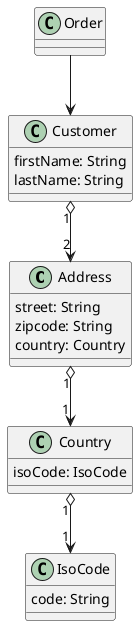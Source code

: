 
@startuml

class Address{
    street: String
    zipcode: String
    country: Country
}
class Country{
    isoCode: IsoCode
}
class IsoCode{
    code: String
}
class Customer{
    firstName: String
    lastName: String
}

Order --> Customer
Customer "1" o--> "2" Address
Address "1" o--> "1" Country
Country "1" o--> "1" IsoCode
@enduml